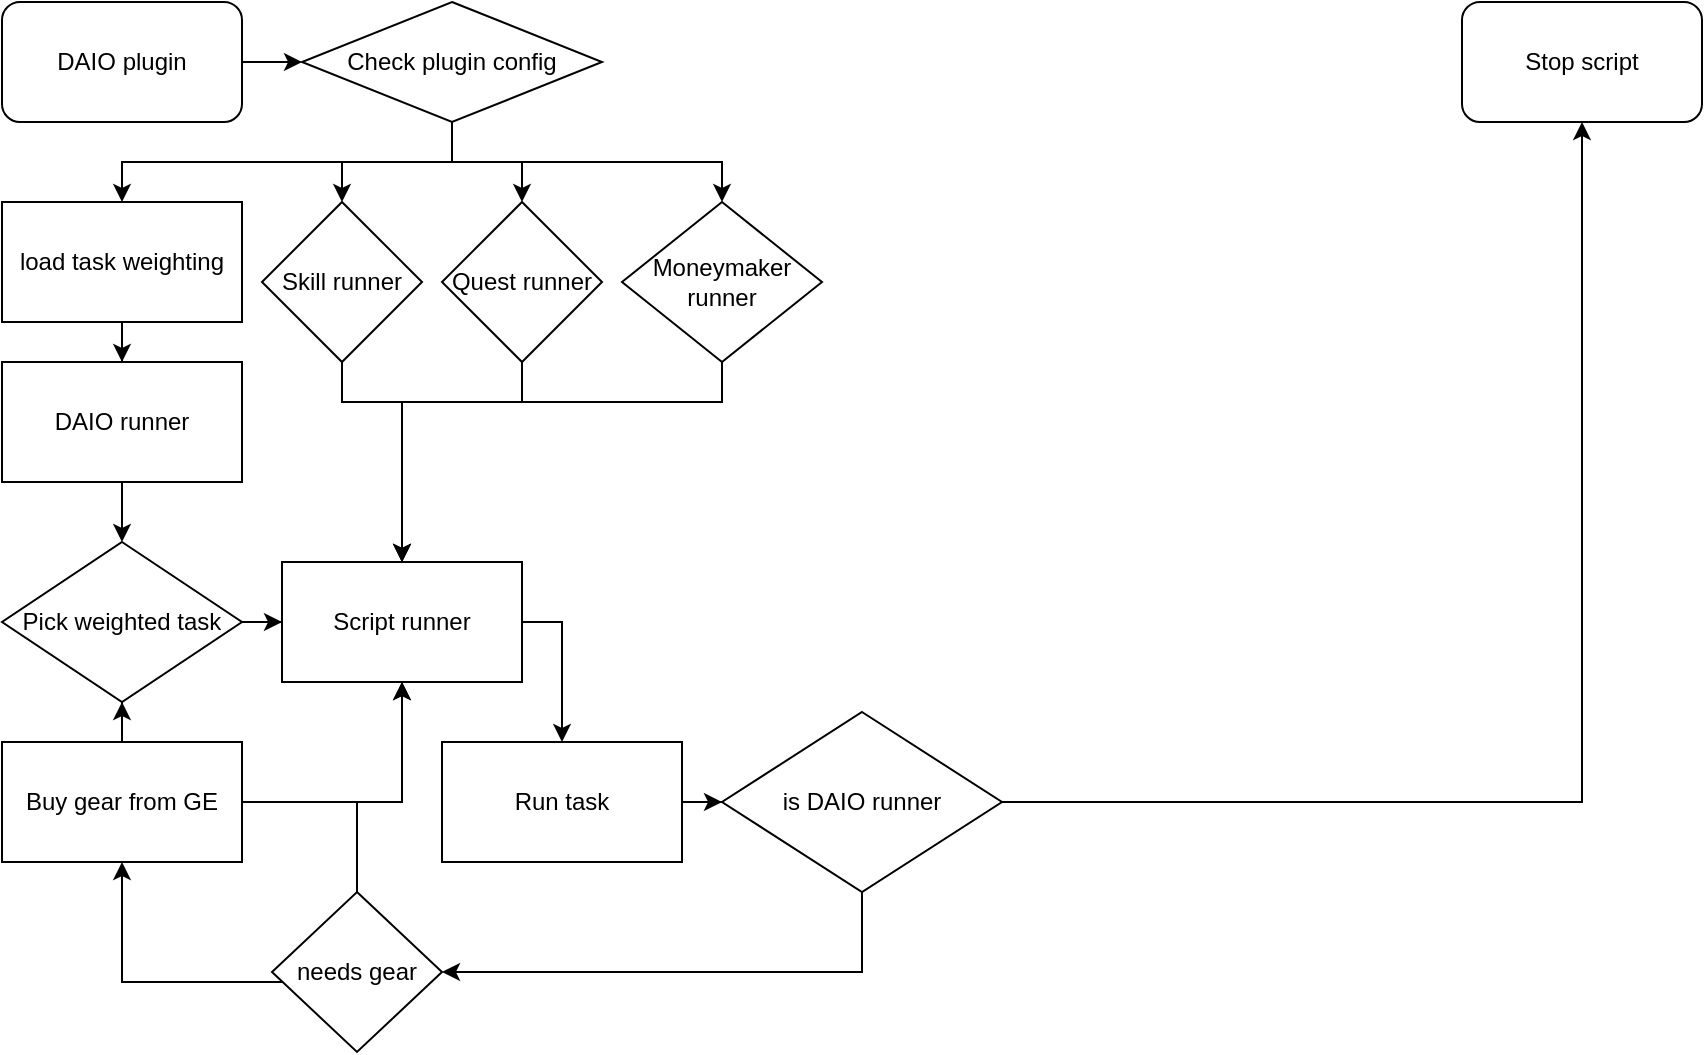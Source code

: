 <mxfile version="21.1.4" type="github">
  <diagram name="Page-1" id="x2y2_aXuHSjhL3LbNnaO">
    <mxGraphModel dx="1106" dy="547" grid="1" gridSize="10" guides="1" tooltips="1" connect="1" arrows="1" fold="1" page="1" pageScale="1" pageWidth="850" pageHeight="1100" math="0" shadow="0">
      <root>
        <mxCell id="0" />
        <mxCell id="1" parent="0" />
        <mxCell id="KNn14G8wZVFXkZip1UnD-5" style="edgeStyle=orthogonalEdgeStyle;rounded=0;orthogonalLoop=1;jettySize=auto;html=1;exitX=1;exitY=0.5;exitDx=0;exitDy=0;" parent="1" source="KNn14G8wZVFXkZip1UnD-2" target="KNn14G8wZVFXkZip1UnD-4" edge="1">
          <mxGeometry relative="1" as="geometry" />
        </mxCell>
        <mxCell id="KNn14G8wZVFXkZip1UnD-2" value="DAIO plugin" style="rounded=1;whiteSpace=wrap;html=1;" parent="1" vertex="1">
          <mxGeometry width="120" height="60" as="geometry" />
        </mxCell>
        <mxCell id="2mqaQFqwIHnYDPSEtiSm-3" style="edgeStyle=orthogonalEdgeStyle;rounded=0;orthogonalLoop=1;jettySize=auto;html=1;" parent="1" source="KNn14G8wZVFXkZip1UnD-4" target="2mqaQFqwIHnYDPSEtiSm-1" edge="1">
          <mxGeometry relative="1" as="geometry">
            <Array as="points">
              <mxPoint x="225" y="80" />
              <mxPoint x="60" y="80" />
            </Array>
          </mxGeometry>
        </mxCell>
        <mxCell id="2mqaQFqwIHnYDPSEtiSm-24" style="edgeStyle=orthogonalEdgeStyle;rounded=0;orthogonalLoop=1;jettySize=auto;html=1;" parent="1" source="KNn14G8wZVFXkZip1UnD-4" target="2mqaQFqwIHnYDPSEtiSm-18" edge="1">
          <mxGeometry relative="1" as="geometry" />
        </mxCell>
        <mxCell id="2mqaQFqwIHnYDPSEtiSm-25" style="edgeStyle=orthogonalEdgeStyle;rounded=0;orthogonalLoop=1;jettySize=auto;html=1;" parent="1" source="KNn14G8wZVFXkZip1UnD-4" target="2mqaQFqwIHnYDPSEtiSm-19" edge="1">
          <mxGeometry relative="1" as="geometry" />
        </mxCell>
        <mxCell id="2mqaQFqwIHnYDPSEtiSm-26" style="edgeStyle=orthogonalEdgeStyle;rounded=0;orthogonalLoop=1;jettySize=auto;html=1;" parent="1" source="KNn14G8wZVFXkZip1UnD-4" target="2mqaQFqwIHnYDPSEtiSm-23" edge="1">
          <mxGeometry relative="1" as="geometry">
            <Array as="points">
              <mxPoint x="225" y="80" />
              <mxPoint x="360" y="80" />
            </Array>
          </mxGeometry>
        </mxCell>
        <mxCell id="KNn14G8wZVFXkZip1UnD-4" value="Check plugin config" style="rhombus;whiteSpace=wrap;html=1;" parent="1" vertex="1">
          <mxGeometry x="150" width="150" height="60" as="geometry" />
        </mxCell>
        <mxCell id="KNn14G8wZVFXkZip1UnD-16" style="edgeStyle=orthogonalEdgeStyle;rounded=0;orthogonalLoop=1;jettySize=auto;html=1;" parent="1" source="KNn14G8wZVFXkZip1UnD-6" target="KNn14G8wZVFXkZip1UnD-15" edge="1">
          <mxGeometry relative="1" as="geometry" />
        </mxCell>
        <mxCell id="KNn14G8wZVFXkZip1UnD-6" value="DAIO runner" style="rounded=0;whiteSpace=wrap;html=1;" parent="1" vertex="1">
          <mxGeometry y="180" width="120" height="60" as="geometry" />
        </mxCell>
        <mxCell id="2mqaQFqwIHnYDPSEtiSm-31" style="edgeStyle=orthogonalEdgeStyle;rounded=0;orthogonalLoop=1;jettySize=auto;html=1;" parent="1" source="KNn14G8wZVFXkZip1UnD-15" target="2mqaQFqwIHnYDPSEtiSm-16" edge="1">
          <mxGeometry relative="1" as="geometry" />
        </mxCell>
        <mxCell id="KNn14G8wZVFXkZip1UnD-15" value="Pick weighted task" style="rhombus;whiteSpace=wrap;html=1;" parent="1" vertex="1">
          <mxGeometry y="270" width="120" height="80" as="geometry" />
        </mxCell>
        <mxCell id="KNn14G8wZVFXkZip1UnD-24" style="edgeStyle=orthogonalEdgeStyle;rounded=0;orthogonalLoop=1;jettySize=auto;html=1;" parent="1" source="KNn14G8wZVFXkZip1UnD-17" target="2mqaQFqwIHnYDPSEtiSm-4" edge="1">
          <mxGeometry relative="1" as="geometry">
            <mxPoint x="280" y="510" as="targetPoint" />
          </mxGeometry>
        </mxCell>
        <mxCell id="KNn14G8wZVFXkZip1UnD-17" value="Run task" style="rounded=0;whiteSpace=wrap;html=1;" parent="1" vertex="1">
          <mxGeometry x="220" y="370" width="120" height="60" as="geometry" />
        </mxCell>
        <mxCell id="KNn14G8wZVFXkZip1UnD-27" style="edgeStyle=orthogonalEdgeStyle;rounded=0;orthogonalLoop=1;jettySize=auto;html=1;" parent="1" source="2mqaQFqwIHnYDPSEtiSm-4" target="KNn14G8wZVFXkZip1UnD-26" edge="1">
          <mxGeometry relative="1" as="geometry">
            <mxPoint x="400" y="540" as="sourcePoint" />
          </mxGeometry>
        </mxCell>
        <mxCell id="KNn14G8wZVFXkZip1UnD-26" value="Stop script" style="rounded=1;whiteSpace=wrap;html=1;" parent="1" vertex="1">
          <mxGeometry x="730" width="120" height="60" as="geometry" />
        </mxCell>
        <mxCell id="2mqaQFqwIHnYDPSEtiSm-2" style="edgeStyle=orthogonalEdgeStyle;rounded=0;orthogonalLoop=1;jettySize=auto;html=1;" parent="1" source="2mqaQFqwIHnYDPSEtiSm-1" target="KNn14G8wZVFXkZip1UnD-6" edge="1">
          <mxGeometry relative="1" as="geometry" />
        </mxCell>
        <mxCell id="2mqaQFqwIHnYDPSEtiSm-1" value="load task weighting" style="rounded=0;whiteSpace=wrap;html=1;" parent="1" vertex="1">
          <mxGeometry y="100" width="120" height="60" as="geometry" />
        </mxCell>
        <mxCell id="2mqaQFqwIHnYDPSEtiSm-33" style="edgeStyle=orthogonalEdgeStyle;rounded=0;orthogonalLoop=1;jettySize=auto;html=1;entryX=1;entryY=0.5;entryDx=0;entryDy=0;" parent="1" source="2mqaQFqwIHnYDPSEtiSm-4" target="2mqaQFqwIHnYDPSEtiSm-5" edge="1">
          <mxGeometry relative="1" as="geometry">
            <Array as="points">
              <mxPoint x="430" y="485" />
            </Array>
          </mxGeometry>
        </mxCell>
        <mxCell id="2mqaQFqwIHnYDPSEtiSm-4" value="is DAIO runner" style="rhombus;whiteSpace=wrap;html=1;" parent="1" vertex="1">
          <mxGeometry x="360" y="355" width="140" height="90" as="geometry" />
        </mxCell>
        <mxCell id="2mqaQFqwIHnYDPSEtiSm-8" style="edgeStyle=orthogonalEdgeStyle;rounded=0;orthogonalLoop=1;jettySize=auto;html=1;" parent="1" source="2mqaQFqwIHnYDPSEtiSm-5" target="2mqaQFqwIHnYDPSEtiSm-7" edge="1">
          <mxGeometry relative="1" as="geometry">
            <mxPoint x="320" y="610" as="targetPoint" />
            <Array as="points">
              <mxPoint x="60" y="490" />
            </Array>
          </mxGeometry>
        </mxCell>
        <mxCell id="2mqaQFqwIHnYDPSEtiSm-34" style="edgeStyle=orthogonalEdgeStyle;rounded=0;orthogonalLoop=1;jettySize=auto;html=1;" parent="1" source="2mqaQFqwIHnYDPSEtiSm-5" target="2mqaQFqwIHnYDPSEtiSm-16" edge="1">
          <mxGeometry relative="1" as="geometry">
            <Array as="points">
              <mxPoint x="178" y="400" />
              <mxPoint x="200" y="400" />
            </Array>
          </mxGeometry>
        </mxCell>
        <mxCell id="2mqaQFqwIHnYDPSEtiSm-5" value="needs gear" style="rhombus;whiteSpace=wrap;html=1;" parent="1" vertex="1">
          <mxGeometry x="135" y="445" width="85" height="80" as="geometry" />
        </mxCell>
        <mxCell id="2mqaQFqwIHnYDPSEtiSm-10" style="edgeStyle=orthogonalEdgeStyle;rounded=0;orthogonalLoop=1;jettySize=auto;html=1;" parent="1" source="2mqaQFqwIHnYDPSEtiSm-7" target="KNn14G8wZVFXkZip1UnD-15" edge="1">
          <mxGeometry relative="1" as="geometry" />
        </mxCell>
        <mxCell id="2mqaQFqwIHnYDPSEtiSm-32" style="edgeStyle=orthogonalEdgeStyle;rounded=0;orthogonalLoop=1;jettySize=auto;html=1;" parent="1" source="2mqaQFqwIHnYDPSEtiSm-7" target="2mqaQFqwIHnYDPSEtiSm-16" edge="1">
          <mxGeometry relative="1" as="geometry" />
        </mxCell>
        <mxCell id="2mqaQFqwIHnYDPSEtiSm-7" value="Buy gear from GE" style="rounded=0;whiteSpace=wrap;html=1;" parent="1" vertex="1">
          <mxGeometry y="370" width="120" height="60" as="geometry" />
        </mxCell>
        <mxCell id="2mqaQFqwIHnYDPSEtiSm-30" style="edgeStyle=orthogonalEdgeStyle;rounded=0;orthogonalLoop=1;jettySize=auto;html=1;" parent="1" source="2mqaQFqwIHnYDPSEtiSm-16" target="KNn14G8wZVFXkZip1UnD-17" edge="1">
          <mxGeometry relative="1" as="geometry">
            <Array as="points">
              <mxPoint x="280" y="310" />
            </Array>
          </mxGeometry>
        </mxCell>
        <mxCell id="2mqaQFqwIHnYDPSEtiSm-16" value="Script runner" style="rounded=0;whiteSpace=wrap;html=1;" parent="1" vertex="1">
          <mxGeometry x="140" y="280" width="120" height="60" as="geometry" />
        </mxCell>
        <mxCell id="2mqaQFqwIHnYDPSEtiSm-27" style="edgeStyle=orthogonalEdgeStyle;rounded=0;orthogonalLoop=1;jettySize=auto;html=1;" parent="1" source="2mqaQFqwIHnYDPSEtiSm-18" target="2mqaQFqwIHnYDPSEtiSm-16" edge="1">
          <mxGeometry relative="1" as="geometry">
            <Array as="points">
              <mxPoint x="170" y="200" />
              <mxPoint x="200" y="200" />
            </Array>
          </mxGeometry>
        </mxCell>
        <mxCell id="2mqaQFqwIHnYDPSEtiSm-18" value="Skill&amp;nbsp;runner" style="rhombus;whiteSpace=wrap;html=1;" parent="1" vertex="1">
          <mxGeometry x="130" y="100" width="80" height="80" as="geometry" />
        </mxCell>
        <mxCell id="2mqaQFqwIHnYDPSEtiSm-28" style="edgeStyle=orthogonalEdgeStyle;rounded=0;orthogonalLoop=1;jettySize=auto;html=1;" parent="1" source="2mqaQFqwIHnYDPSEtiSm-19" target="2mqaQFqwIHnYDPSEtiSm-16" edge="1">
          <mxGeometry relative="1" as="geometry">
            <Array as="points">
              <mxPoint x="260" y="200" />
              <mxPoint x="200" y="200" />
            </Array>
          </mxGeometry>
        </mxCell>
        <mxCell id="2mqaQFqwIHnYDPSEtiSm-19" value="Quest runner" style="rhombus;whiteSpace=wrap;html=1;" parent="1" vertex="1">
          <mxGeometry x="220" y="100" width="80" height="80" as="geometry" />
        </mxCell>
        <mxCell id="2mqaQFqwIHnYDPSEtiSm-29" style="edgeStyle=orthogonalEdgeStyle;rounded=0;orthogonalLoop=1;jettySize=auto;html=1;" parent="1" source="2mqaQFqwIHnYDPSEtiSm-23" target="2mqaQFqwIHnYDPSEtiSm-16" edge="1">
          <mxGeometry relative="1" as="geometry">
            <Array as="points">
              <mxPoint x="360" y="200" />
              <mxPoint x="200" y="200" />
            </Array>
          </mxGeometry>
        </mxCell>
        <mxCell id="2mqaQFqwIHnYDPSEtiSm-23" value="Moneymaker runner" style="rhombus;whiteSpace=wrap;html=1;" parent="1" vertex="1">
          <mxGeometry x="310" y="100" width="100" height="80" as="geometry" />
        </mxCell>
      </root>
    </mxGraphModel>
  </diagram>
</mxfile>
